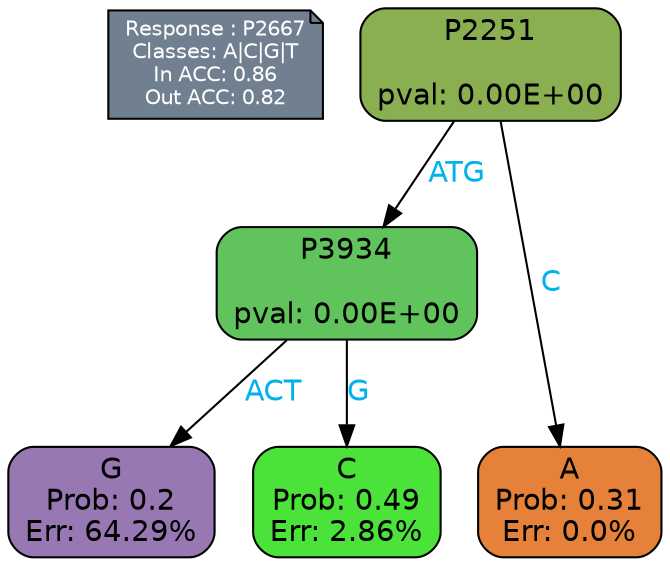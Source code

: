 digraph Tree {
node [shape=box, style="filled, rounded", color="black", fontname=helvetica] ;
graph [ranksep=equally, splines=polylines, bgcolor=transparent, dpi=600] ;
edge [fontname=helvetica] ;
LEGEND [label="Response : P2667
Classes: A|C|G|T
In ACC: 0.86
Out ACC: 0.82
",shape=note,align=left,style=filled,fillcolor="slategray",fontcolor="white",fontsize=10];1 [label="P2251

pval: 0.00E+00", fillcolor="#8aaf51"] ;
2 [label="P3934

pval: 0.00E+00", fillcolor="#61c35c"] ;
3 [label="G
Prob: 0.2
Err: 64.29%", fillcolor="#9778b3"] ;
4 [label="C
Prob: 0.49
Err: 2.86%", fillcolor="#4be239"] ;
5 [label="A
Prob: 0.31
Err: 0.0%", fillcolor="#e58139"] ;
1 -> 2 [label="ATG",fontcolor=deepskyblue2] ;
1 -> 5 [label="C",fontcolor=deepskyblue2] ;
2 -> 3 [label="ACT",fontcolor=deepskyblue2] ;
2 -> 4 [label="G",fontcolor=deepskyblue2] ;
{rank = same; 3;4;5;}{rank = same; LEGEND;1;}}